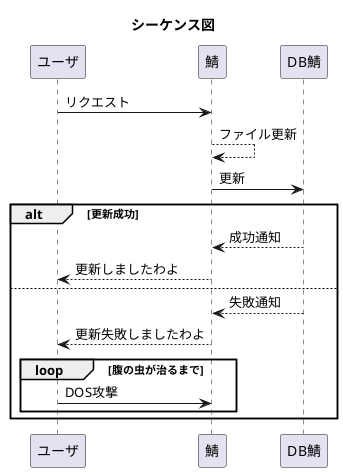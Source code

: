 @startuml
title シーケンス図
ユーザ -> 鯖: リクエスト
鯖 --> 鯖:ファイル更新
鯖 -> DB鯖:更新
alt 更新成功
  DB鯖 --> 鯖:成功通知
  鯖 --> ユーザ:更新しましたわよ
else
  DB鯖 --> 鯖:失敗通知
  鯖 --> ユーザ:更新失敗しましたわよ
  loop 腹の虫が治るまで
    ユーザ -> 鯖:DOS攻撃
  end
end
@enduml